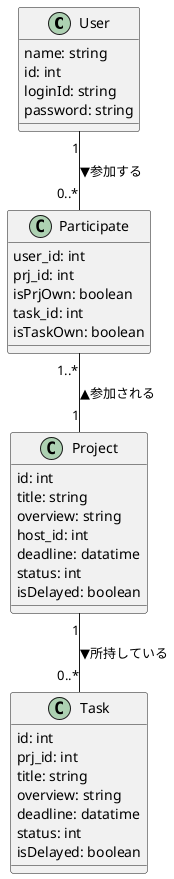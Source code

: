 @startuml


class User{
    name: string
    id: int
    loginId: string
    password: string
    }

class Project{
    id: int
    title: string
    overview: string
    host_id: int
    deadline: datatime
    status: int
    isDelayed: boolean
}

class Task{
    id: int
    prj_id: int
    title: string
    overview: string
    deadline: datatime
    status: int
    isDelayed: boolean
}

class Participate{
    user_id: int
    prj_id: int
    isPrjOwn: boolean
    task_id: int
    isTaskOwn: boolean
}




User "1"--"0..*" Participate :▼参加する
Participate"1..*"--"1" Project :▲参加される
Project "1"--"0..*" Task :▼所持している


@enduml